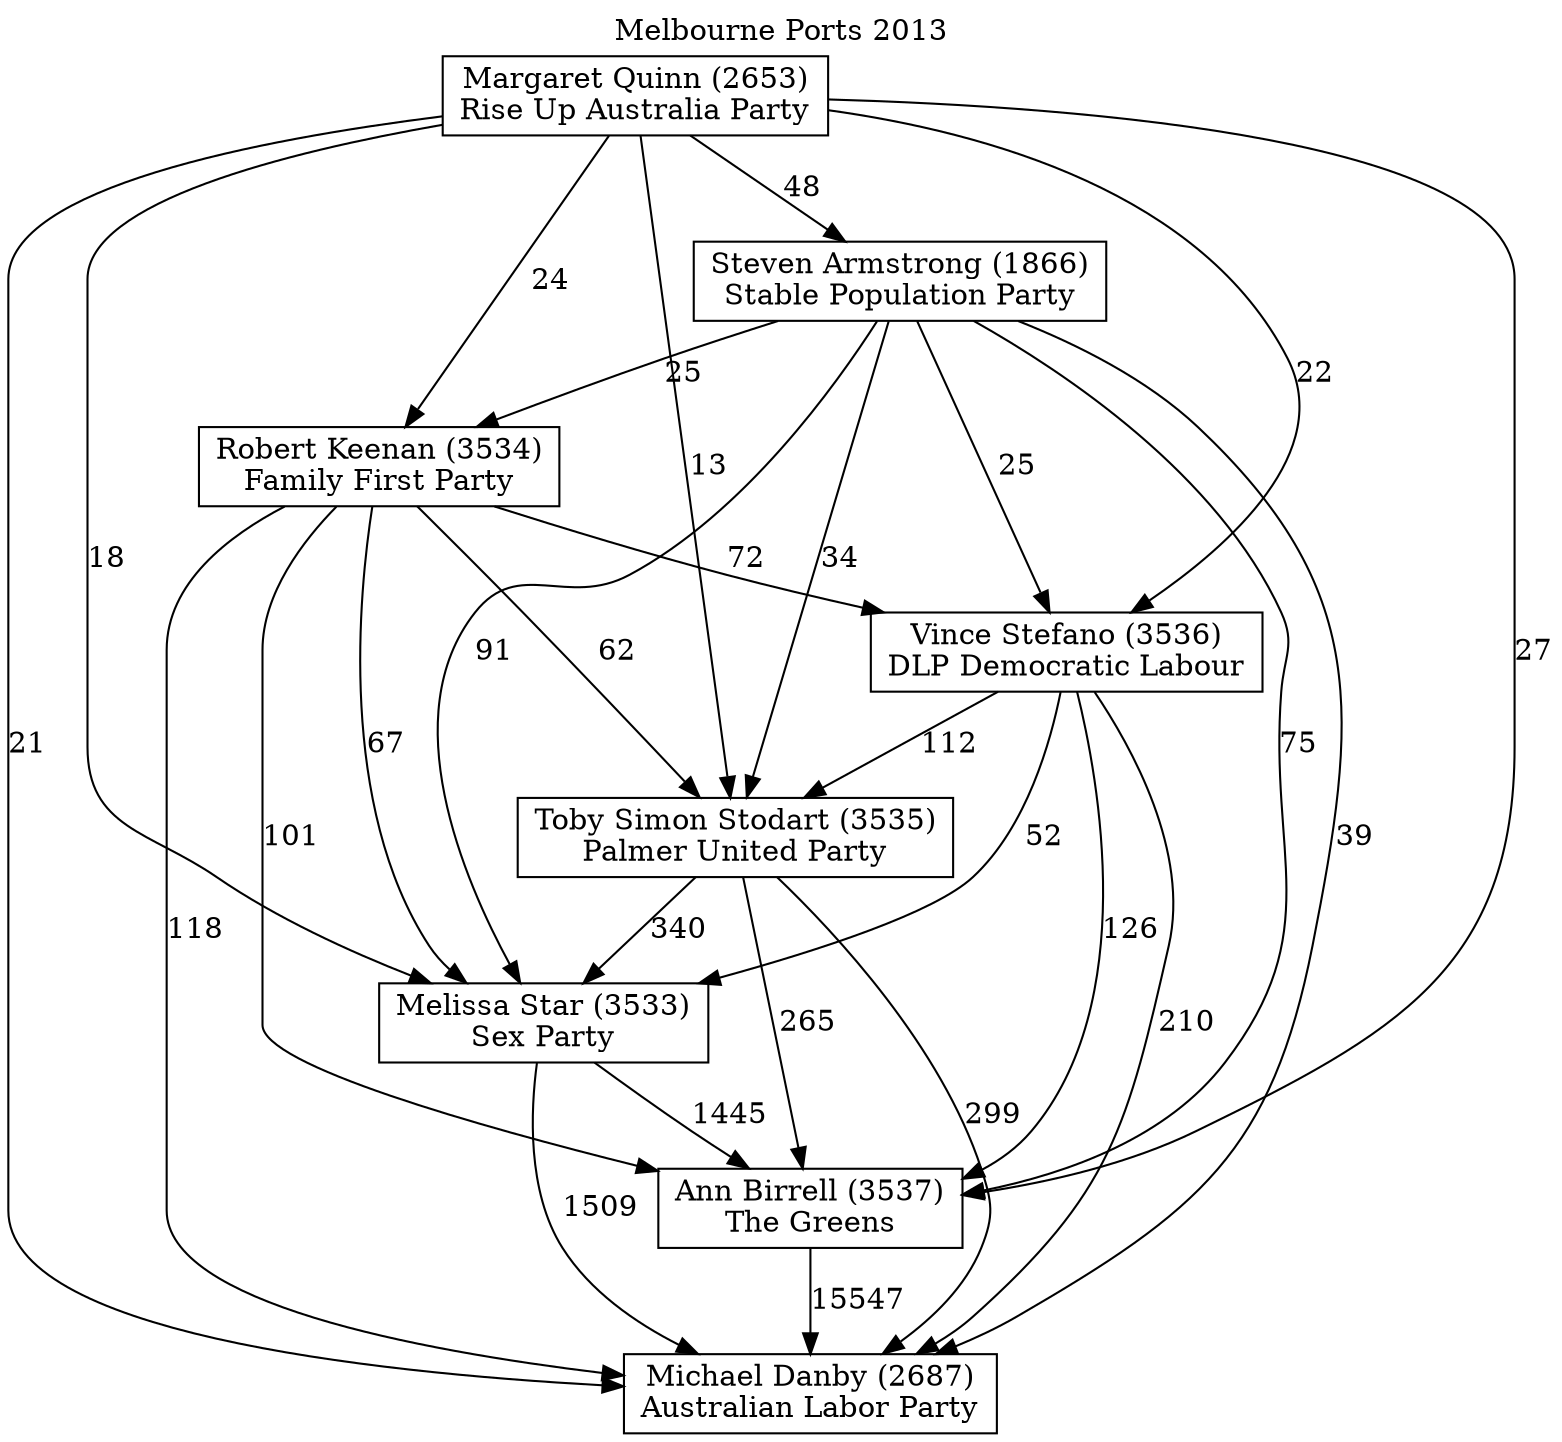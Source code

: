 // House preference flow
digraph "Michael Danby (2687)_Melbourne Ports_2013" {
	graph [label="Melbourne Ports 2013" labelloc=t mclimit=10]
	node [shape=box]
	"Ann Birrell (3537)" [label="Ann Birrell (3537)
The Greens"]
	"Margaret Quinn (2653)" [label="Margaret Quinn (2653)
Rise Up Australia Party"]
	"Melissa Star (3533)" [label="Melissa Star (3533)
Sex Party"]
	"Michael Danby (2687)" [label="Michael Danby (2687)
Australian Labor Party"]
	"Robert Keenan (3534)" [label="Robert Keenan (3534)
Family First Party"]
	"Steven Armstrong (1866)" [label="Steven Armstrong (1866)
Stable Population Party"]
	"Toby Simon Stodart (3535)" [label="Toby Simon Stodart (3535)
Palmer United Party"]
	"Vince Stefano (3536)" [label="Vince Stefano (3536)
DLP Democratic Labour"]
	"Ann Birrell (3537)" -> "Michael Danby (2687)" [label=15547]
	"Margaret Quinn (2653)" -> "Ann Birrell (3537)" [label=27]
	"Margaret Quinn (2653)" -> "Melissa Star (3533)" [label=18]
	"Margaret Quinn (2653)" -> "Michael Danby (2687)" [label=21]
	"Margaret Quinn (2653)" -> "Robert Keenan (3534)" [label=24]
	"Margaret Quinn (2653)" -> "Steven Armstrong (1866)" [label=48]
	"Margaret Quinn (2653)" -> "Toby Simon Stodart (3535)" [label=13]
	"Margaret Quinn (2653)" -> "Vince Stefano (3536)" [label=22]
	"Melissa Star (3533)" -> "Ann Birrell (3537)" [label=1445]
	"Melissa Star (3533)" -> "Michael Danby (2687)" [label=1509]
	"Robert Keenan (3534)" -> "Ann Birrell (3537)" [label=101]
	"Robert Keenan (3534)" -> "Melissa Star (3533)" [label=67]
	"Robert Keenan (3534)" -> "Michael Danby (2687)" [label=118]
	"Robert Keenan (3534)" -> "Toby Simon Stodart (3535)" [label=62]
	"Robert Keenan (3534)" -> "Vince Stefano (3536)" [label=72]
	"Steven Armstrong (1866)" -> "Ann Birrell (3537)" [label=75]
	"Steven Armstrong (1866)" -> "Melissa Star (3533)" [label=91]
	"Steven Armstrong (1866)" -> "Michael Danby (2687)" [label=39]
	"Steven Armstrong (1866)" -> "Robert Keenan (3534)" [label=25]
	"Steven Armstrong (1866)" -> "Toby Simon Stodart (3535)" [label=34]
	"Steven Armstrong (1866)" -> "Vince Stefano (3536)" [label=25]
	"Toby Simon Stodart (3535)" -> "Ann Birrell (3537)" [label=265]
	"Toby Simon Stodart (3535)" -> "Melissa Star (3533)" [label=340]
	"Toby Simon Stodart (3535)" -> "Michael Danby (2687)" [label=299]
	"Vince Stefano (3536)" -> "Ann Birrell (3537)" [label=126]
	"Vince Stefano (3536)" -> "Melissa Star (3533)" [label=52]
	"Vince Stefano (3536)" -> "Michael Danby (2687)" [label=210]
	"Vince Stefano (3536)" -> "Toby Simon Stodart (3535)" [label=112]
}
